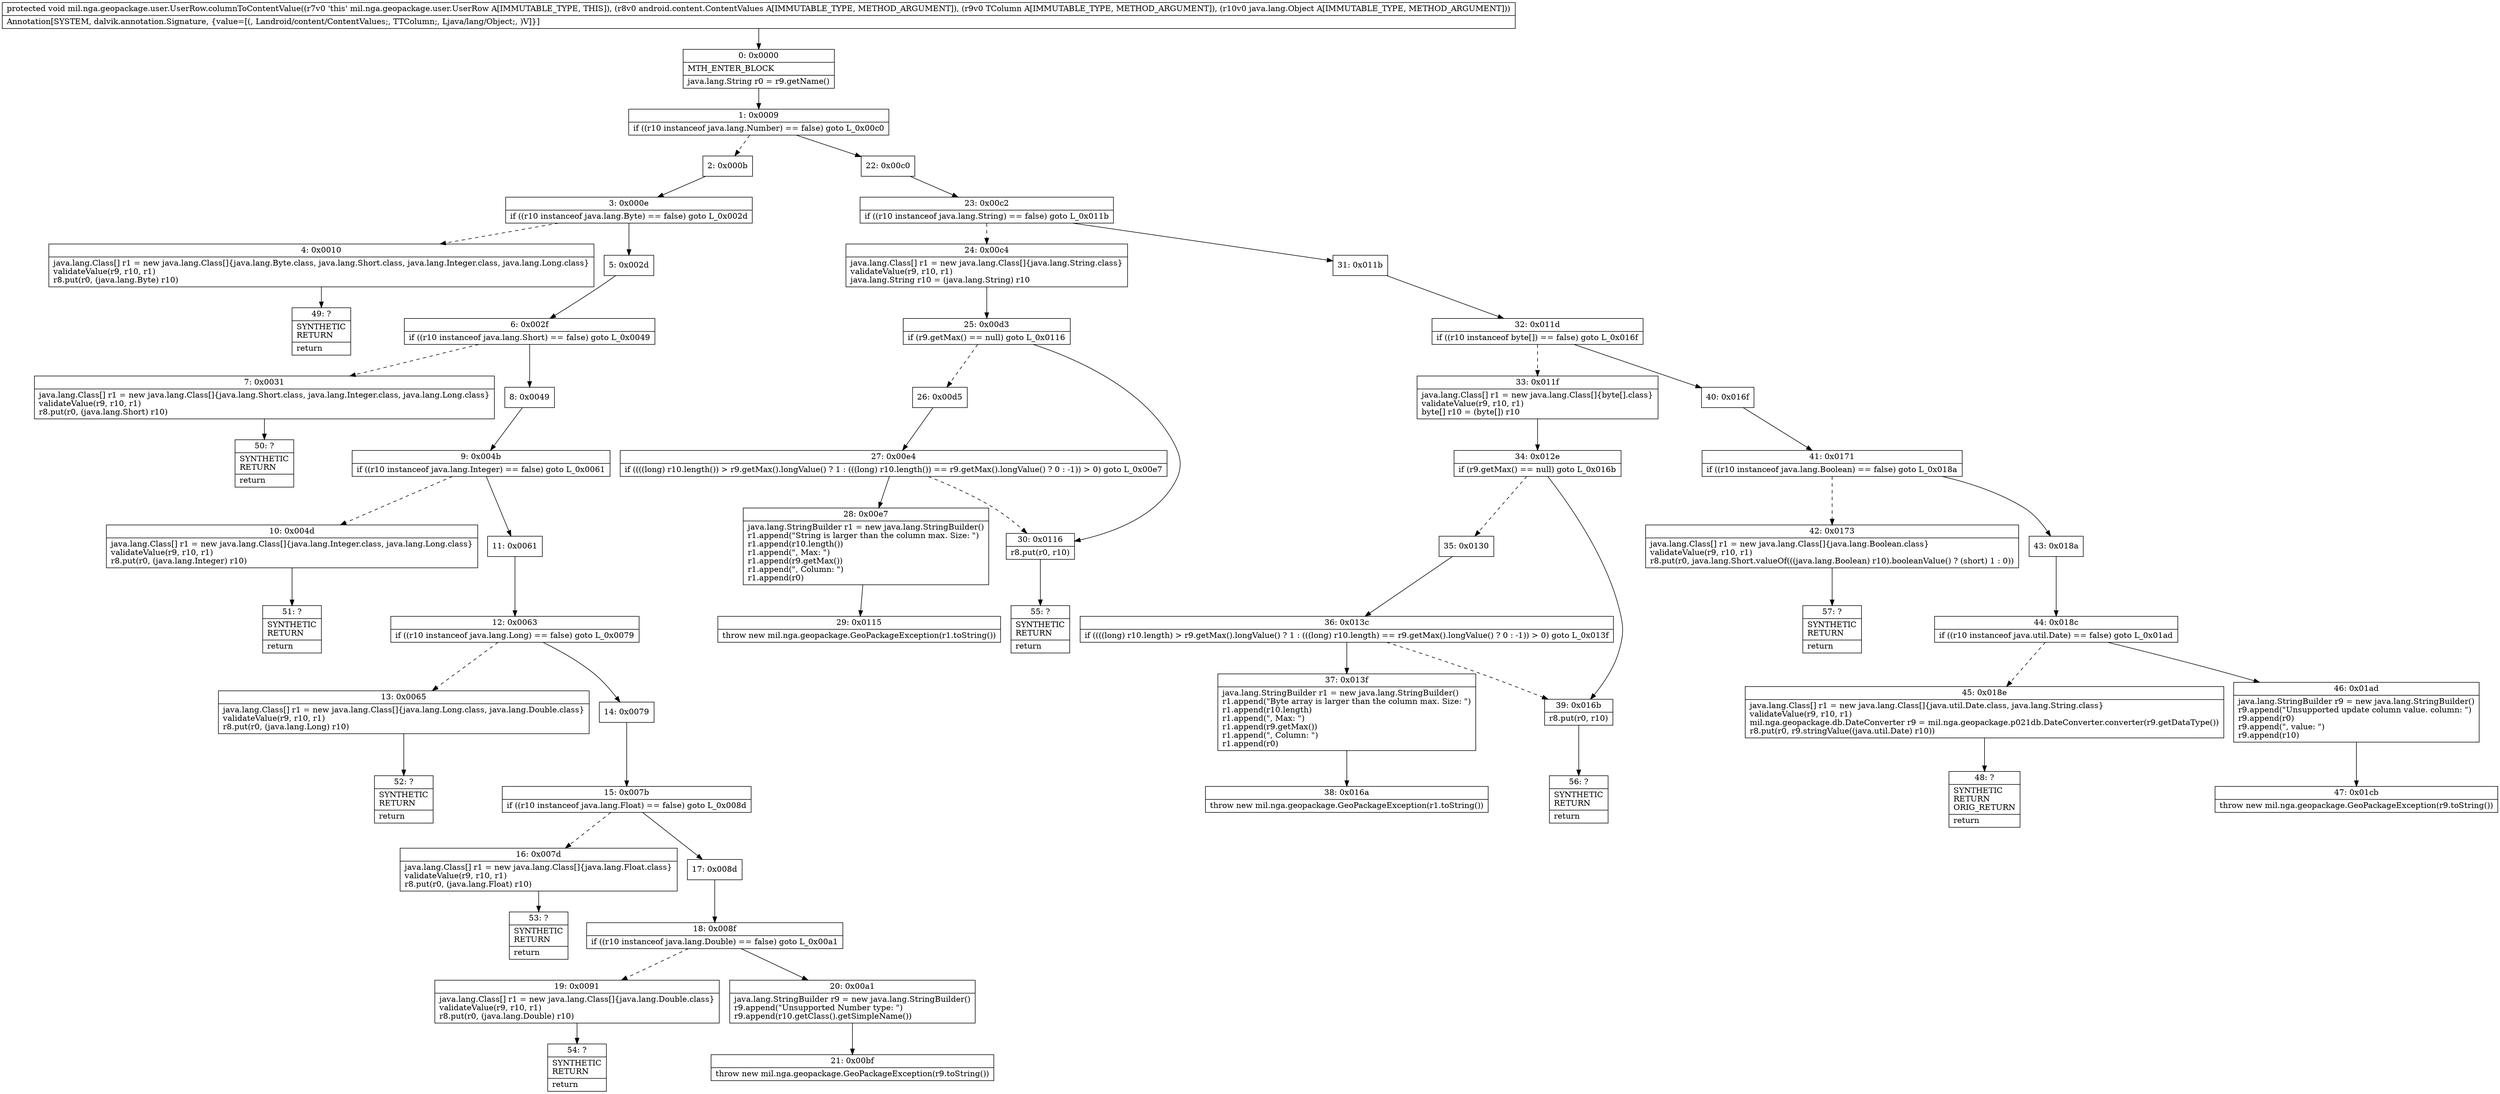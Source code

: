digraph "CFG formil.nga.geopackage.user.UserRow.columnToContentValue(Landroid\/content\/ContentValues;Lmil\/nga\/geopackage\/user\/UserColumn;Ljava\/lang\/Object;)V" {
Node_0 [shape=record,label="{0\:\ 0x0000|MTH_ENTER_BLOCK\l|java.lang.String r0 = r9.getName()\l}"];
Node_1 [shape=record,label="{1\:\ 0x0009|if ((r10 instanceof java.lang.Number) == false) goto L_0x00c0\l}"];
Node_2 [shape=record,label="{2\:\ 0x000b}"];
Node_3 [shape=record,label="{3\:\ 0x000e|if ((r10 instanceof java.lang.Byte) == false) goto L_0x002d\l}"];
Node_4 [shape=record,label="{4\:\ 0x0010|java.lang.Class[] r1 = new java.lang.Class[]\{java.lang.Byte.class, java.lang.Short.class, java.lang.Integer.class, java.lang.Long.class\}\lvalidateValue(r9, r10, r1)\lr8.put(r0, (java.lang.Byte) r10)\l}"];
Node_5 [shape=record,label="{5\:\ 0x002d}"];
Node_6 [shape=record,label="{6\:\ 0x002f|if ((r10 instanceof java.lang.Short) == false) goto L_0x0049\l}"];
Node_7 [shape=record,label="{7\:\ 0x0031|java.lang.Class[] r1 = new java.lang.Class[]\{java.lang.Short.class, java.lang.Integer.class, java.lang.Long.class\}\lvalidateValue(r9, r10, r1)\lr8.put(r0, (java.lang.Short) r10)\l}"];
Node_8 [shape=record,label="{8\:\ 0x0049}"];
Node_9 [shape=record,label="{9\:\ 0x004b|if ((r10 instanceof java.lang.Integer) == false) goto L_0x0061\l}"];
Node_10 [shape=record,label="{10\:\ 0x004d|java.lang.Class[] r1 = new java.lang.Class[]\{java.lang.Integer.class, java.lang.Long.class\}\lvalidateValue(r9, r10, r1)\lr8.put(r0, (java.lang.Integer) r10)\l}"];
Node_11 [shape=record,label="{11\:\ 0x0061}"];
Node_12 [shape=record,label="{12\:\ 0x0063|if ((r10 instanceof java.lang.Long) == false) goto L_0x0079\l}"];
Node_13 [shape=record,label="{13\:\ 0x0065|java.lang.Class[] r1 = new java.lang.Class[]\{java.lang.Long.class, java.lang.Double.class\}\lvalidateValue(r9, r10, r1)\lr8.put(r0, (java.lang.Long) r10)\l}"];
Node_14 [shape=record,label="{14\:\ 0x0079}"];
Node_15 [shape=record,label="{15\:\ 0x007b|if ((r10 instanceof java.lang.Float) == false) goto L_0x008d\l}"];
Node_16 [shape=record,label="{16\:\ 0x007d|java.lang.Class[] r1 = new java.lang.Class[]\{java.lang.Float.class\}\lvalidateValue(r9, r10, r1)\lr8.put(r0, (java.lang.Float) r10)\l}"];
Node_17 [shape=record,label="{17\:\ 0x008d}"];
Node_18 [shape=record,label="{18\:\ 0x008f|if ((r10 instanceof java.lang.Double) == false) goto L_0x00a1\l}"];
Node_19 [shape=record,label="{19\:\ 0x0091|java.lang.Class[] r1 = new java.lang.Class[]\{java.lang.Double.class\}\lvalidateValue(r9, r10, r1)\lr8.put(r0, (java.lang.Double) r10)\l}"];
Node_20 [shape=record,label="{20\:\ 0x00a1|java.lang.StringBuilder r9 = new java.lang.StringBuilder()\lr9.append(\"Unsupported Number type: \")\lr9.append(r10.getClass().getSimpleName())\l}"];
Node_21 [shape=record,label="{21\:\ 0x00bf|throw new mil.nga.geopackage.GeoPackageException(r9.toString())\l}"];
Node_22 [shape=record,label="{22\:\ 0x00c0}"];
Node_23 [shape=record,label="{23\:\ 0x00c2|if ((r10 instanceof java.lang.String) == false) goto L_0x011b\l}"];
Node_24 [shape=record,label="{24\:\ 0x00c4|java.lang.Class[] r1 = new java.lang.Class[]\{java.lang.String.class\}\lvalidateValue(r9, r10, r1)\ljava.lang.String r10 = (java.lang.String) r10\l}"];
Node_25 [shape=record,label="{25\:\ 0x00d3|if (r9.getMax() == null) goto L_0x0116\l}"];
Node_26 [shape=record,label="{26\:\ 0x00d5}"];
Node_27 [shape=record,label="{27\:\ 0x00e4|if ((((long) r10.length()) \> r9.getMax().longValue() ? 1 : (((long) r10.length()) == r9.getMax().longValue() ? 0 : \-1)) \> 0) goto L_0x00e7\l}"];
Node_28 [shape=record,label="{28\:\ 0x00e7|java.lang.StringBuilder r1 = new java.lang.StringBuilder()\lr1.append(\"String is larger than the column max. Size: \")\lr1.append(r10.length())\lr1.append(\", Max: \")\lr1.append(r9.getMax())\lr1.append(\", Column: \")\lr1.append(r0)\l}"];
Node_29 [shape=record,label="{29\:\ 0x0115|throw new mil.nga.geopackage.GeoPackageException(r1.toString())\l}"];
Node_30 [shape=record,label="{30\:\ 0x0116|r8.put(r0, r10)\l}"];
Node_31 [shape=record,label="{31\:\ 0x011b}"];
Node_32 [shape=record,label="{32\:\ 0x011d|if ((r10 instanceof byte[]) == false) goto L_0x016f\l}"];
Node_33 [shape=record,label="{33\:\ 0x011f|java.lang.Class[] r1 = new java.lang.Class[]\{byte[].class\}\lvalidateValue(r9, r10, r1)\lbyte[] r10 = (byte[]) r10\l}"];
Node_34 [shape=record,label="{34\:\ 0x012e|if (r9.getMax() == null) goto L_0x016b\l}"];
Node_35 [shape=record,label="{35\:\ 0x0130}"];
Node_36 [shape=record,label="{36\:\ 0x013c|if ((((long) r10.length) \> r9.getMax().longValue() ? 1 : (((long) r10.length) == r9.getMax().longValue() ? 0 : \-1)) \> 0) goto L_0x013f\l}"];
Node_37 [shape=record,label="{37\:\ 0x013f|java.lang.StringBuilder r1 = new java.lang.StringBuilder()\lr1.append(\"Byte array is larger than the column max. Size: \")\lr1.append(r10.length)\lr1.append(\", Max: \")\lr1.append(r9.getMax())\lr1.append(\", Column: \")\lr1.append(r0)\l}"];
Node_38 [shape=record,label="{38\:\ 0x016a|throw new mil.nga.geopackage.GeoPackageException(r1.toString())\l}"];
Node_39 [shape=record,label="{39\:\ 0x016b|r8.put(r0, r10)\l}"];
Node_40 [shape=record,label="{40\:\ 0x016f}"];
Node_41 [shape=record,label="{41\:\ 0x0171|if ((r10 instanceof java.lang.Boolean) == false) goto L_0x018a\l}"];
Node_42 [shape=record,label="{42\:\ 0x0173|java.lang.Class[] r1 = new java.lang.Class[]\{java.lang.Boolean.class\}\lvalidateValue(r9, r10, r1)\lr8.put(r0, java.lang.Short.valueOf(((java.lang.Boolean) r10).booleanValue() ? (short) 1 : 0))\l}"];
Node_43 [shape=record,label="{43\:\ 0x018a}"];
Node_44 [shape=record,label="{44\:\ 0x018c|if ((r10 instanceof java.util.Date) == false) goto L_0x01ad\l}"];
Node_45 [shape=record,label="{45\:\ 0x018e|java.lang.Class[] r1 = new java.lang.Class[]\{java.util.Date.class, java.lang.String.class\}\lvalidateValue(r9, r10, r1)\lmil.nga.geopackage.db.DateConverter r9 = mil.nga.geopackage.p021db.DateConverter.converter(r9.getDataType())\lr8.put(r0, r9.stringValue((java.util.Date) r10))\l}"];
Node_46 [shape=record,label="{46\:\ 0x01ad|java.lang.StringBuilder r9 = new java.lang.StringBuilder()\lr9.append(\"Unsupported update column value. column: \")\lr9.append(r0)\lr9.append(\", value: \")\lr9.append(r10)\l}"];
Node_47 [shape=record,label="{47\:\ 0x01cb|throw new mil.nga.geopackage.GeoPackageException(r9.toString())\l}"];
Node_48 [shape=record,label="{48\:\ ?|SYNTHETIC\lRETURN\lORIG_RETURN\l|return\l}"];
Node_49 [shape=record,label="{49\:\ ?|SYNTHETIC\lRETURN\l|return\l}"];
Node_50 [shape=record,label="{50\:\ ?|SYNTHETIC\lRETURN\l|return\l}"];
Node_51 [shape=record,label="{51\:\ ?|SYNTHETIC\lRETURN\l|return\l}"];
Node_52 [shape=record,label="{52\:\ ?|SYNTHETIC\lRETURN\l|return\l}"];
Node_53 [shape=record,label="{53\:\ ?|SYNTHETIC\lRETURN\l|return\l}"];
Node_54 [shape=record,label="{54\:\ ?|SYNTHETIC\lRETURN\l|return\l}"];
Node_55 [shape=record,label="{55\:\ ?|SYNTHETIC\lRETURN\l|return\l}"];
Node_56 [shape=record,label="{56\:\ ?|SYNTHETIC\lRETURN\l|return\l}"];
Node_57 [shape=record,label="{57\:\ ?|SYNTHETIC\lRETURN\l|return\l}"];
MethodNode[shape=record,label="{protected void mil.nga.geopackage.user.UserRow.columnToContentValue((r7v0 'this' mil.nga.geopackage.user.UserRow A[IMMUTABLE_TYPE, THIS]), (r8v0 android.content.ContentValues A[IMMUTABLE_TYPE, METHOD_ARGUMENT]), (r9v0 TColumn A[IMMUTABLE_TYPE, METHOD_ARGUMENT]), (r10v0 java.lang.Object A[IMMUTABLE_TYPE, METHOD_ARGUMENT]))  | Annotation[SYSTEM, dalvik.annotation.Signature, \{value=[(, Landroid\/content\/ContentValues;, TTColumn;, Ljava\/lang\/Object;, )V]\}]\l}"];
MethodNode -> Node_0;
Node_0 -> Node_1;
Node_1 -> Node_2[style=dashed];
Node_1 -> Node_22;
Node_2 -> Node_3;
Node_3 -> Node_4[style=dashed];
Node_3 -> Node_5;
Node_4 -> Node_49;
Node_5 -> Node_6;
Node_6 -> Node_7[style=dashed];
Node_6 -> Node_8;
Node_7 -> Node_50;
Node_8 -> Node_9;
Node_9 -> Node_10[style=dashed];
Node_9 -> Node_11;
Node_10 -> Node_51;
Node_11 -> Node_12;
Node_12 -> Node_13[style=dashed];
Node_12 -> Node_14;
Node_13 -> Node_52;
Node_14 -> Node_15;
Node_15 -> Node_16[style=dashed];
Node_15 -> Node_17;
Node_16 -> Node_53;
Node_17 -> Node_18;
Node_18 -> Node_19[style=dashed];
Node_18 -> Node_20;
Node_19 -> Node_54;
Node_20 -> Node_21;
Node_22 -> Node_23;
Node_23 -> Node_24[style=dashed];
Node_23 -> Node_31;
Node_24 -> Node_25;
Node_25 -> Node_26[style=dashed];
Node_25 -> Node_30;
Node_26 -> Node_27;
Node_27 -> Node_28;
Node_27 -> Node_30[style=dashed];
Node_28 -> Node_29;
Node_30 -> Node_55;
Node_31 -> Node_32;
Node_32 -> Node_33[style=dashed];
Node_32 -> Node_40;
Node_33 -> Node_34;
Node_34 -> Node_35[style=dashed];
Node_34 -> Node_39;
Node_35 -> Node_36;
Node_36 -> Node_37;
Node_36 -> Node_39[style=dashed];
Node_37 -> Node_38;
Node_39 -> Node_56;
Node_40 -> Node_41;
Node_41 -> Node_42[style=dashed];
Node_41 -> Node_43;
Node_42 -> Node_57;
Node_43 -> Node_44;
Node_44 -> Node_45[style=dashed];
Node_44 -> Node_46;
Node_45 -> Node_48;
Node_46 -> Node_47;
}

